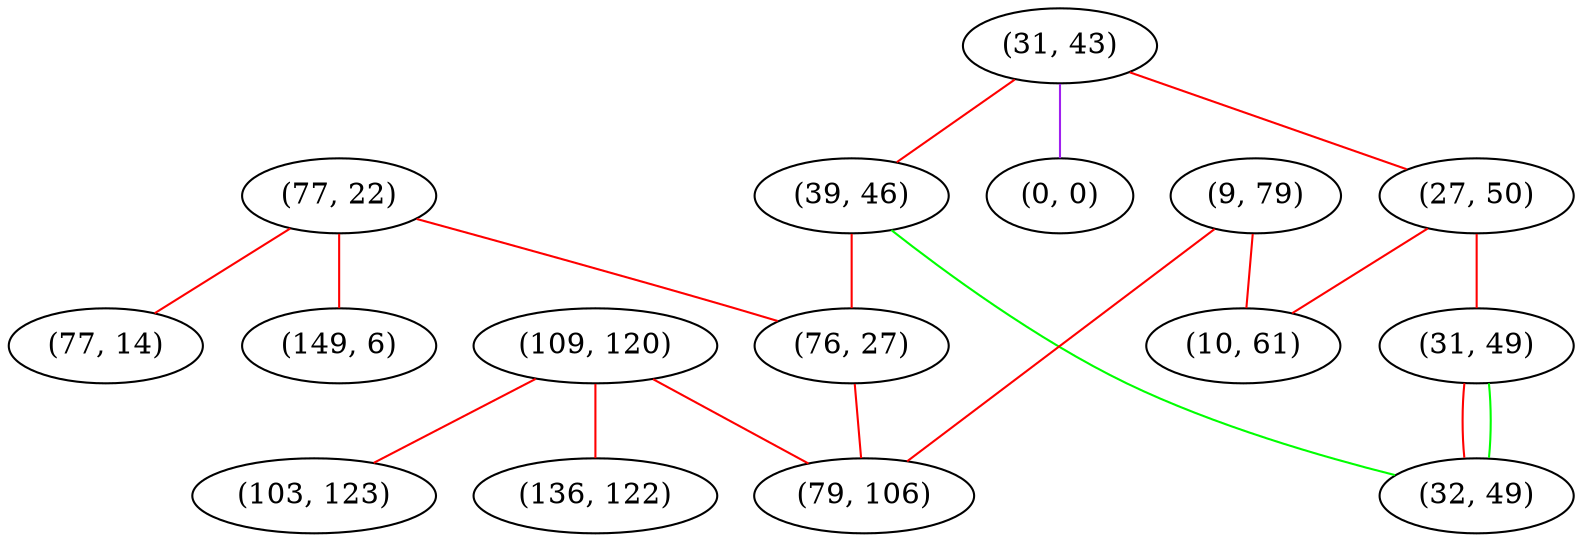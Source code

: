graph "" {
"(77, 22)";
"(31, 43)";
"(39, 46)";
"(0, 0)";
"(109, 120)";
"(76, 27)";
"(9, 79)";
"(77, 14)";
"(103, 123)";
"(27, 50)";
"(79, 106)";
"(31, 49)";
"(32, 49)";
"(149, 6)";
"(10, 61)";
"(136, 122)";
"(77, 22)" -- "(77, 14)"  [color=red, key=0, weight=1];
"(77, 22)" -- "(149, 6)"  [color=red, key=0, weight=1];
"(77, 22)" -- "(76, 27)"  [color=red, key=0, weight=1];
"(31, 43)" -- "(39, 46)"  [color=red, key=0, weight=1];
"(31, 43)" -- "(0, 0)"  [color=purple, key=0, weight=4];
"(31, 43)" -- "(27, 50)"  [color=red, key=0, weight=1];
"(39, 46)" -- "(32, 49)"  [color=green, key=0, weight=2];
"(39, 46)" -- "(76, 27)"  [color=red, key=0, weight=1];
"(109, 120)" -- "(103, 123)"  [color=red, key=0, weight=1];
"(109, 120)" -- "(136, 122)"  [color=red, key=0, weight=1];
"(109, 120)" -- "(79, 106)"  [color=red, key=0, weight=1];
"(76, 27)" -- "(79, 106)"  [color=red, key=0, weight=1];
"(9, 79)" -- "(10, 61)"  [color=red, key=0, weight=1];
"(9, 79)" -- "(79, 106)"  [color=red, key=0, weight=1];
"(27, 50)" -- "(10, 61)"  [color=red, key=0, weight=1];
"(27, 50)" -- "(31, 49)"  [color=red, key=0, weight=1];
"(31, 49)" -- "(32, 49)"  [color=red, key=0, weight=1];
"(31, 49)" -- "(32, 49)"  [color=green, key=1, weight=2];
}
